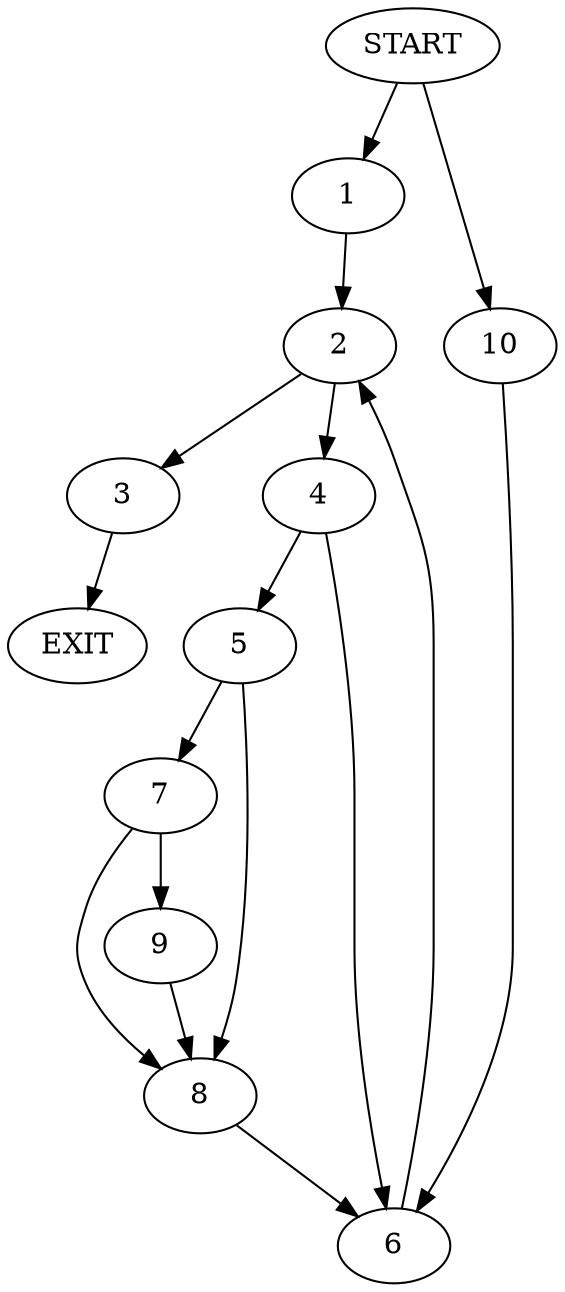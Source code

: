digraph {
0 [label="START"]
11 [label="EXIT"]
0 -> 1
1 -> 2
2 -> 3
2 -> 4
3 -> 11
4 -> 5
4 -> 6
6 -> 2
5 -> 7
5 -> 8
7 -> 9
7 -> 8
8 -> 6
9 -> 8
0 -> 10
10 -> 6
}
